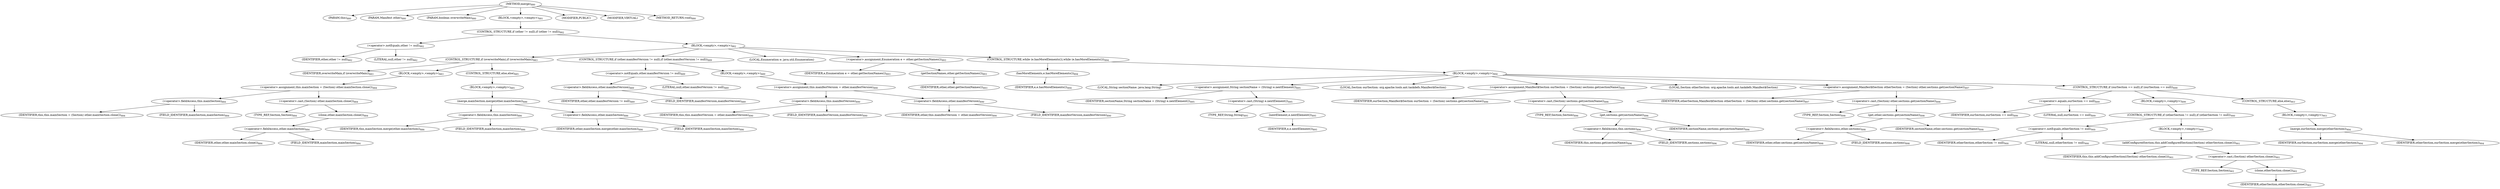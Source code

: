 digraph "merge" {  
"1971" [label = <(METHOD,merge)<SUB>880</SUB>> ]
"123" [label = <(PARAM,this)<SUB>880</SUB>> ]
"1972" [label = <(PARAM,Manifest other)<SUB>880</SUB>> ]
"1973" [label = <(PARAM,boolean overwriteMain)<SUB>880</SUB>> ]
"1974" [label = <(BLOCK,&lt;empty&gt;,&lt;empty&gt;)<SUB>881</SUB>> ]
"1975" [label = <(CONTROL_STRUCTURE,if (other != null),if (other != null))<SUB>882</SUB>> ]
"1976" [label = <(&lt;operator&gt;.notEquals,other != null)<SUB>882</SUB>> ]
"1977" [label = <(IDENTIFIER,other,other != null)<SUB>882</SUB>> ]
"1978" [label = <(LITERAL,null,other != null)<SUB>882</SUB>> ]
"1979" [label = <(BLOCK,&lt;empty&gt;,&lt;empty&gt;)<SUB>882</SUB>> ]
"1980" [label = <(CONTROL_STRUCTURE,if (overwriteMain),if (overwriteMain))<SUB>883</SUB>> ]
"1981" [label = <(IDENTIFIER,overwriteMain,if (overwriteMain))<SUB>883</SUB>> ]
"1982" [label = <(BLOCK,&lt;empty&gt;,&lt;empty&gt;)<SUB>883</SUB>> ]
"1983" [label = <(&lt;operator&gt;.assignment,this.mainSection = (Section) other.mainSection.clone())<SUB>884</SUB>> ]
"1984" [label = <(&lt;operator&gt;.fieldAccess,this.mainSection)<SUB>884</SUB>> ]
"1985" [label = <(IDENTIFIER,this,this.mainSection = (Section) other.mainSection.clone())<SUB>884</SUB>> ]
"1986" [label = <(FIELD_IDENTIFIER,mainSection,mainSection)<SUB>884</SUB>> ]
"1987" [label = <(&lt;operator&gt;.cast,(Section) other.mainSection.clone())<SUB>884</SUB>> ]
"1988" [label = <(TYPE_REF,Section,Section)<SUB>884</SUB>> ]
"1989" [label = <(clone,other.mainSection.clone())<SUB>884</SUB>> ]
"1990" [label = <(&lt;operator&gt;.fieldAccess,other.mainSection)<SUB>884</SUB>> ]
"1991" [label = <(IDENTIFIER,other,other.mainSection.clone())<SUB>884</SUB>> ]
"1992" [label = <(FIELD_IDENTIFIER,mainSection,mainSection)<SUB>884</SUB>> ]
"1993" [label = <(CONTROL_STRUCTURE,else,else)<SUB>885</SUB>> ]
"1994" [label = <(BLOCK,&lt;empty&gt;,&lt;empty&gt;)<SUB>885</SUB>> ]
"1995" [label = <(merge,mainSection.merge(other.mainSection))<SUB>886</SUB>> ]
"1996" [label = <(&lt;operator&gt;.fieldAccess,this.mainSection)<SUB>886</SUB>> ]
"1997" [label = <(IDENTIFIER,this,mainSection.merge(other.mainSection))<SUB>886</SUB>> ]
"1998" [label = <(FIELD_IDENTIFIER,mainSection,mainSection)<SUB>886</SUB>> ]
"1999" [label = <(&lt;operator&gt;.fieldAccess,other.mainSection)<SUB>886</SUB>> ]
"2000" [label = <(IDENTIFIER,other,mainSection.merge(other.mainSection))<SUB>886</SUB>> ]
"2001" [label = <(FIELD_IDENTIFIER,mainSection,mainSection)<SUB>886</SUB>> ]
"2002" [label = <(CONTROL_STRUCTURE,if (other.manifestVersion != null),if (other.manifestVersion != null))<SUB>889</SUB>> ]
"2003" [label = <(&lt;operator&gt;.notEquals,other.manifestVersion != null)<SUB>889</SUB>> ]
"2004" [label = <(&lt;operator&gt;.fieldAccess,other.manifestVersion)<SUB>889</SUB>> ]
"2005" [label = <(IDENTIFIER,other,other.manifestVersion != null)<SUB>889</SUB>> ]
"2006" [label = <(FIELD_IDENTIFIER,manifestVersion,manifestVersion)<SUB>889</SUB>> ]
"2007" [label = <(LITERAL,null,other.manifestVersion != null)<SUB>889</SUB>> ]
"2008" [label = <(BLOCK,&lt;empty&gt;,&lt;empty&gt;)<SUB>889</SUB>> ]
"2009" [label = <(&lt;operator&gt;.assignment,this.manifestVersion = other.manifestVersion)<SUB>890</SUB>> ]
"2010" [label = <(&lt;operator&gt;.fieldAccess,this.manifestVersion)<SUB>890</SUB>> ]
"2011" [label = <(IDENTIFIER,this,this.manifestVersion = other.manifestVersion)<SUB>890</SUB>> ]
"2012" [label = <(FIELD_IDENTIFIER,manifestVersion,manifestVersion)<SUB>890</SUB>> ]
"2013" [label = <(&lt;operator&gt;.fieldAccess,other.manifestVersion)<SUB>890</SUB>> ]
"2014" [label = <(IDENTIFIER,other,this.manifestVersion = other.manifestVersion)<SUB>890</SUB>> ]
"2015" [label = <(FIELD_IDENTIFIER,manifestVersion,manifestVersion)<SUB>890</SUB>> ]
"2016" [label = <(LOCAL,Enumeration e: java.util.Enumeration)> ]
"2017" [label = <(&lt;operator&gt;.assignment,Enumeration e = other.getSectionNames())<SUB>893</SUB>> ]
"2018" [label = <(IDENTIFIER,e,Enumeration e = other.getSectionNames())<SUB>893</SUB>> ]
"2019" [label = <(getSectionNames,other.getSectionNames())<SUB>893</SUB>> ]
"2020" [label = <(IDENTIFIER,other,other.getSectionNames())<SUB>893</SUB>> ]
"2021" [label = <(CONTROL_STRUCTURE,while (e.hasMoreElements()),while (e.hasMoreElements()))<SUB>894</SUB>> ]
"2022" [label = <(hasMoreElements,e.hasMoreElements())<SUB>894</SUB>> ]
"2023" [label = <(IDENTIFIER,e,e.hasMoreElements())<SUB>894</SUB>> ]
"2024" [label = <(BLOCK,&lt;empty&gt;,&lt;empty&gt;)<SUB>894</SUB>> ]
"2025" [label = <(LOCAL,String sectionName: java.lang.String)> ]
"2026" [label = <(&lt;operator&gt;.assignment,String sectionName = (String) e.nextElement())<SUB>895</SUB>> ]
"2027" [label = <(IDENTIFIER,sectionName,String sectionName = (String) e.nextElement())<SUB>895</SUB>> ]
"2028" [label = <(&lt;operator&gt;.cast,(String) e.nextElement())<SUB>895</SUB>> ]
"2029" [label = <(TYPE_REF,String,String)<SUB>895</SUB>> ]
"2030" [label = <(nextElement,e.nextElement())<SUB>895</SUB>> ]
"2031" [label = <(IDENTIFIER,e,e.nextElement())<SUB>895</SUB>> ]
"2032" [label = <(LOCAL,Section ourSection: org.apache.tools.ant.taskdefs.Manifest$Section)> ]
"2033" [label = <(&lt;operator&gt;.assignment,Manifest$Section ourSection = (Section) sections.get(sectionName))<SUB>896</SUB>> ]
"2034" [label = <(IDENTIFIER,ourSection,Manifest$Section ourSection = (Section) sections.get(sectionName))<SUB>896</SUB>> ]
"2035" [label = <(&lt;operator&gt;.cast,(Section) sections.get(sectionName))<SUB>896</SUB>> ]
"2036" [label = <(TYPE_REF,Section,Section)<SUB>896</SUB>> ]
"2037" [label = <(get,sections.get(sectionName))<SUB>896</SUB>> ]
"2038" [label = <(&lt;operator&gt;.fieldAccess,this.sections)<SUB>896</SUB>> ]
"2039" [label = <(IDENTIFIER,this,sections.get(sectionName))<SUB>896</SUB>> ]
"2040" [label = <(FIELD_IDENTIFIER,sections,sections)<SUB>896</SUB>> ]
"2041" [label = <(IDENTIFIER,sectionName,sections.get(sectionName))<SUB>896</SUB>> ]
"2042" [label = <(LOCAL,Section otherSection: org.apache.tools.ant.taskdefs.Manifest$Section)> ]
"2043" [label = <(&lt;operator&gt;.assignment,Manifest$Section otherSection = (Section) other.sections.get(sectionName))<SUB>897</SUB>> ]
"2044" [label = <(IDENTIFIER,otherSection,Manifest$Section otherSection = (Section) other.sections.get(sectionName))<SUB>897</SUB>> ]
"2045" [label = <(&lt;operator&gt;.cast,(Section) other.sections.get(sectionName))<SUB>898</SUB>> ]
"2046" [label = <(TYPE_REF,Section,Section)<SUB>898</SUB>> ]
"2047" [label = <(get,other.sections.get(sectionName))<SUB>898</SUB>> ]
"2048" [label = <(&lt;operator&gt;.fieldAccess,other.sections)<SUB>898</SUB>> ]
"2049" [label = <(IDENTIFIER,other,other.sections.get(sectionName))<SUB>898</SUB>> ]
"2050" [label = <(FIELD_IDENTIFIER,sections,sections)<SUB>898</SUB>> ]
"2051" [label = <(IDENTIFIER,sectionName,other.sections.get(sectionName))<SUB>898</SUB>> ]
"2052" [label = <(CONTROL_STRUCTURE,if (ourSection == null),if (ourSection == null))<SUB>899</SUB>> ]
"2053" [label = <(&lt;operator&gt;.equals,ourSection == null)<SUB>899</SUB>> ]
"2054" [label = <(IDENTIFIER,ourSection,ourSection == null)<SUB>899</SUB>> ]
"2055" [label = <(LITERAL,null,ourSection == null)<SUB>899</SUB>> ]
"2056" [label = <(BLOCK,&lt;empty&gt;,&lt;empty&gt;)<SUB>899</SUB>> ]
"2057" [label = <(CONTROL_STRUCTURE,if (otherSection != null),if (otherSection != null))<SUB>900</SUB>> ]
"2058" [label = <(&lt;operator&gt;.notEquals,otherSection != null)<SUB>900</SUB>> ]
"2059" [label = <(IDENTIFIER,otherSection,otherSection != null)<SUB>900</SUB>> ]
"2060" [label = <(LITERAL,null,otherSection != null)<SUB>900</SUB>> ]
"2061" [label = <(BLOCK,&lt;empty&gt;,&lt;empty&gt;)<SUB>900</SUB>> ]
"2062" [label = <(addConfiguredSection,this.addConfiguredSection((Section) otherSection.clone()))<SUB>901</SUB>> ]
"122" [label = <(IDENTIFIER,this,this.addConfiguredSection((Section) otherSection.clone()))<SUB>901</SUB>> ]
"2063" [label = <(&lt;operator&gt;.cast,(Section) otherSection.clone())<SUB>901</SUB>> ]
"2064" [label = <(TYPE_REF,Section,Section)<SUB>901</SUB>> ]
"2065" [label = <(clone,otherSection.clone())<SUB>901</SUB>> ]
"2066" [label = <(IDENTIFIER,otherSection,otherSection.clone())<SUB>901</SUB>> ]
"2067" [label = <(CONTROL_STRUCTURE,else,else)<SUB>903</SUB>> ]
"2068" [label = <(BLOCK,&lt;empty&gt;,&lt;empty&gt;)<SUB>903</SUB>> ]
"2069" [label = <(merge,ourSection.merge(otherSection))<SUB>904</SUB>> ]
"2070" [label = <(IDENTIFIER,ourSection,ourSection.merge(otherSection))<SUB>904</SUB>> ]
"2071" [label = <(IDENTIFIER,otherSection,ourSection.merge(otherSection))<SUB>904</SUB>> ]
"2072" [label = <(MODIFIER,PUBLIC)> ]
"2073" [label = <(MODIFIER,VIRTUAL)> ]
"2074" [label = <(METHOD_RETURN,void)<SUB>880</SUB>> ]
  "1971" -> "123" 
  "1971" -> "1972" 
  "1971" -> "1973" 
  "1971" -> "1974" 
  "1971" -> "2072" 
  "1971" -> "2073" 
  "1971" -> "2074" 
  "1974" -> "1975" 
  "1975" -> "1976" 
  "1975" -> "1979" 
  "1976" -> "1977" 
  "1976" -> "1978" 
  "1979" -> "1980" 
  "1979" -> "2002" 
  "1979" -> "2016" 
  "1979" -> "2017" 
  "1979" -> "2021" 
  "1980" -> "1981" 
  "1980" -> "1982" 
  "1980" -> "1993" 
  "1982" -> "1983" 
  "1983" -> "1984" 
  "1983" -> "1987" 
  "1984" -> "1985" 
  "1984" -> "1986" 
  "1987" -> "1988" 
  "1987" -> "1989" 
  "1989" -> "1990" 
  "1990" -> "1991" 
  "1990" -> "1992" 
  "1993" -> "1994" 
  "1994" -> "1995" 
  "1995" -> "1996" 
  "1995" -> "1999" 
  "1996" -> "1997" 
  "1996" -> "1998" 
  "1999" -> "2000" 
  "1999" -> "2001" 
  "2002" -> "2003" 
  "2002" -> "2008" 
  "2003" -> "2004" 
  "2003" -> "2007" 
  "2004" -> "2005" 
  "2004" -> "2006" 
  "2008" -> "2009" 
  "2009" -> "2010" 
  "2009" -> "2013" 
  "2010" -> "2011" 
  "2010" -> "2012" 
  "2013" -> "2014" 
  "2013" -> "2015" 
  "2017" -> "2018" 
  "2017" -> "2019" 
  "2019" -> "2020" 
  "2021" -> "2022" 
  "2021" -> "2024" 
  "2022" -> "2023" 
  "2024" -> "2025" 
  "2024" -> "2026" 
  "2024" -> "2032" 
  "2024" -> "2033" 
  "2024" -> "2042" 
  "2024" -> "2043" 
  "2024" -> "2052" 
  "2026" -> "2027" 
  "2026" -> "2028" 
  "2028" -> "2029" 
  "2028" -> "2030" 
  "2030" -> "2031" 
  "2033" -> "2034" 
  "2033" -> "2035" 
  "2035" -> "2036" 
  "2035" -> "2037" 
  "2037" -> "2038" 
  "2037" -> "2041" 
  "2038" -> "2039" 
  "2038" -> "2040" 
  "2043" -> "2044" 
  "2043" -> "2045" 
  "2045" -> "2046" 
  "2045" -> "2047" 
  "2047" -> "2048" 
  "2047" -> "2051" 
  "2048" -> "2049" 
  "2048" -> "2050" 
  "2052" -> "2053" 
  "2052" -> "2056" 
  "2052" -> "2067" 
  "2053" -> "2054" 
  "2053" -> "2055" 
  "2056" -> "2057" 
  "2057" -> "2058" 
  "2057" -> "2061" 
  "2058" -> "2059" 
  "2058" -> "2060" 
  "2061" -> "2062" 
  "2062" -> "122" 
  "2062" -> "2063" 
  "2063" -> "2064" 
  "2063" -> "2065" 
  "2065" -> "2066" 
  "2067" -> "2068" 
  "2068" -> "2069" 
  "2069" -> "2070" 
  "2069" -> "2071" 
}
